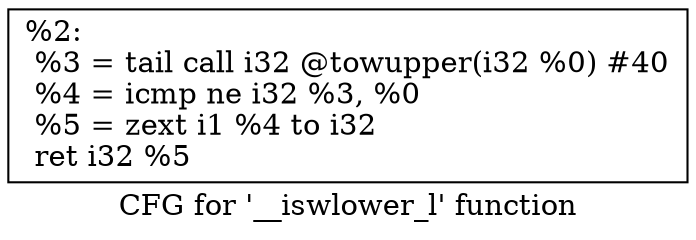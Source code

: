 digraph "CFG for '__iswlower_l' function" {
	label="CFG for '__iswlower_l' function";

	Node0x1f6d4f0 [shape=record,label="{%2:\l  %3 = tail call i32 @towupper(i32 %0) #40\l  %4 = icmp ne i32 %3, %0\l  %5 = zext i1 %4 to i32\l  ret i32 %5\l}"];
}

